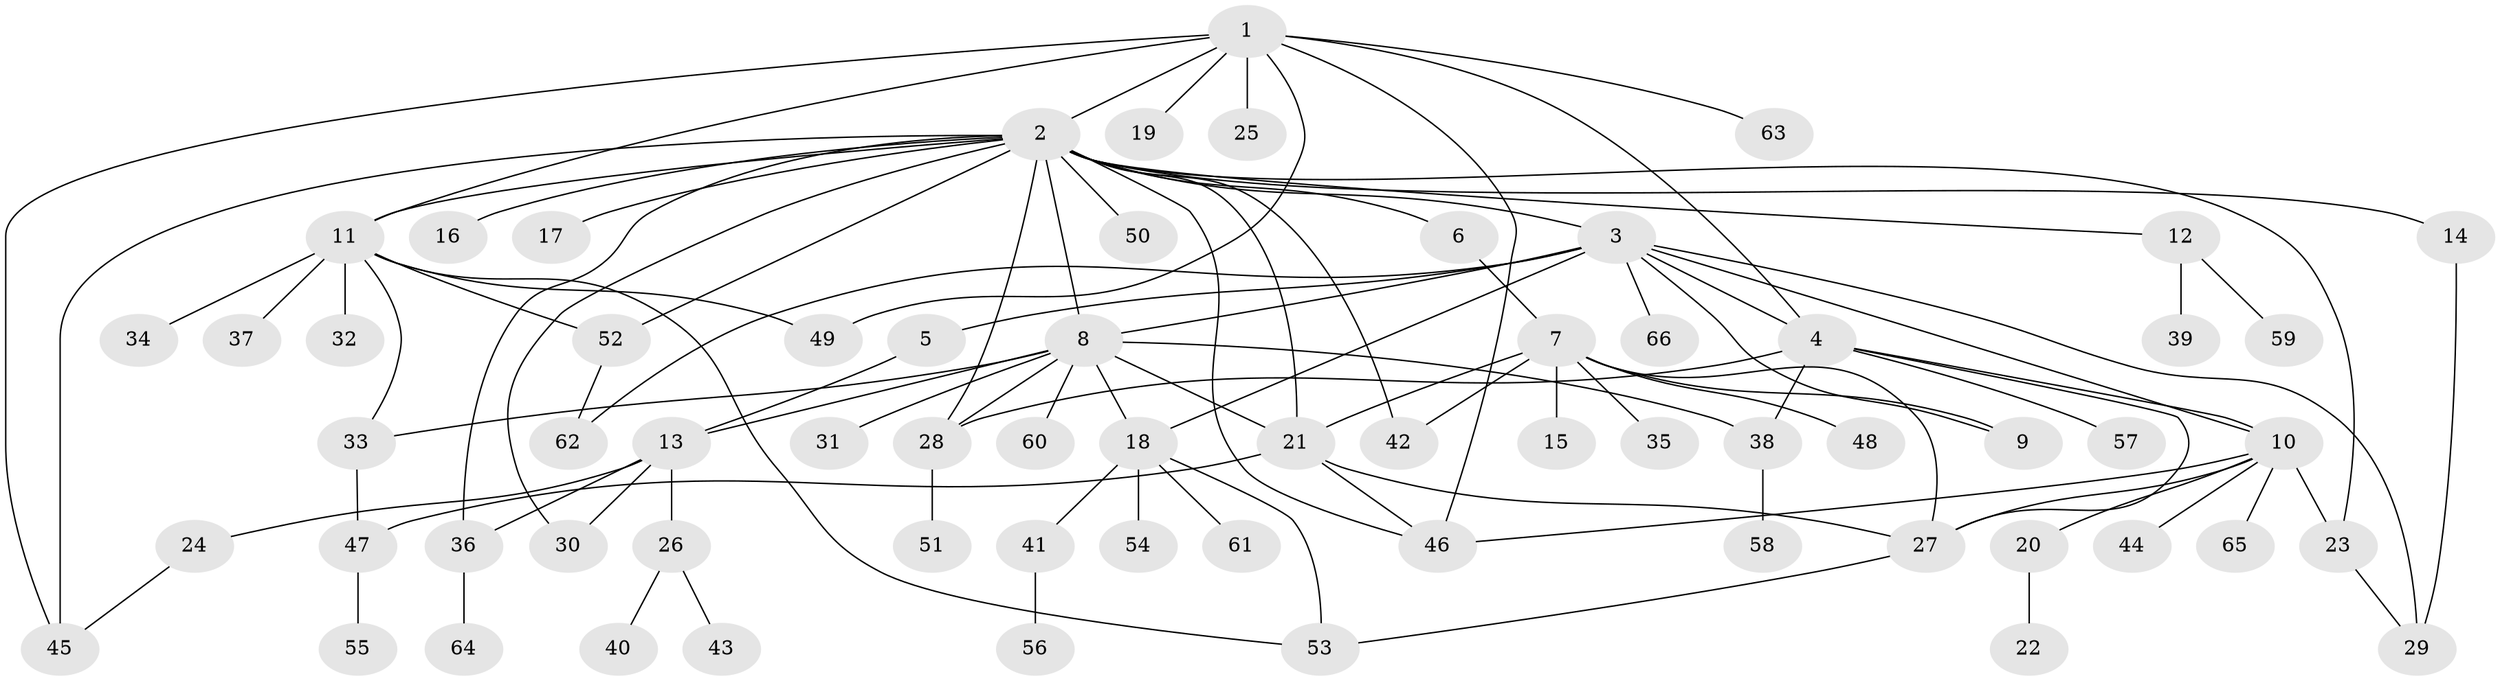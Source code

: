 // Generated by graph-tools (version 1.1) at 2025/25/03/09/25 03:25:57]
// undirected, 66 vertices, 98 edges
graph export_dot {
graph [start="1"]
  node [color=gray90,style=filled];
  1;
  2;
  3;
  4;
  5;
  6;
  7;
  8;
  9;
  10;
  11;
  12;
  13;
  14;
  15;
  16;
  17;
  18;
  19;
  20;
  21;
  22;
  23;
  24;
  25;
  26;
  27;
  28;
  29;
  30;
  31;
  32;
  33;
  34;
  35;
  36;
  37;
  38;
  39;
  40;
  41;
  42;
  43;
  44;
  45;
  46;
  47;
  48;
  49;
  50;
  51;
  52;
  53;
  54;
  55;
  56;
  57;
  58;
  59;
  60;
  61;
  62;
  63;
  64;
  65;
  66;
  1 -- 2;
  1 -- 4;
  1 -- 11;
  1 -- 19;
  1 -- 25;
  1 -- 45;
  1 -- 46;
  1 -- 49;
  1 -- 63;
  2 -- 3;
  2 -- 6;
  2 -- 8;
  2 -- 11;
  2 -- 12;
  2 -- 14;
  2 -- 16;
  2 -- 17;
  2 -- 21;
  2 -- 23;
  2 -- 28;
  2 -- 30;
  2 -- 36;
  2 -- 42;
  2 -- 45;
  2 -- 46;
  2 -- 50;
  2 -- 52;
  3 -- 4;
  3 -- 5;
  3 -- 8;
  3 -- 9;
  3 -- 10;
  3 -- 18;
  3 -- 29;
  3 -- 62;
  3 -- 66;
  4 -- 10;
  4 -- 27;
  4 -- 28;
  4 -- 38;
  4 -- 57;
  5 -- 13;
  6 -- 7;
  7 -- 9;
  7 -- 15;
  7 -- 21;
  7 -- 27;
  7 -- 35;
  7 -- 42;
  7 -- 48;
  8 -- 13;
  8 -- 18;
  8 -- 21;
  8 -- 28;
  8 -- 31;
  8 -- 33;
  8 -- 38;
  8 -- 60;
  10 -- 20;
  10 -- 23;
  10 -- 27;
  10 -- 44;
  10 -- 46;
  10 -- 65;
  11 -- 32;
  11 -- 33;
  11 -- 34;
  11 -- 37;
  11 -- 49;
  11 -- 52;
  11 -- 53;
  12 -- 39;
  12 -- 59;
  13 -- 24;
  13 -- 26;
  13 -- 30;
  13 -- 36;
  14 -- 29;
  18 -- 41;
  18 -- 53;
  18 -- 54;
  18 -- 61;
  20 -- 22;
  21 -- 27;
  21 -- 46;
  21 -- 47;
  23 -- 29;
  24 -- 45;
  26 -- 40;
  26 -- 43;
  27 -- 53;
  28 -- 51;
  33 -- 47;
  36 -- 64;
  38 -- 58;
  41 -- 56;
  47 -- 55;
  52 -- 62;
}
